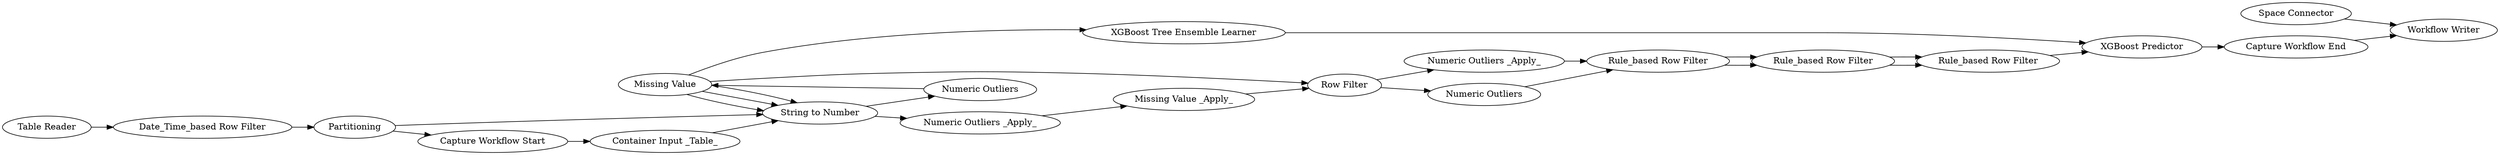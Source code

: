 digraph {
	248 [label="Workflow Writer"]
	1168 [label="Space Connector"]
	1170 [label=Partitioning]
	1173 [label="Capture Workflow End"]
	1175 [label="Capture Workflow Start"]
	1176 [label="Date_Time_based Row Filter"]
	1213 [label="XGBoost Tree Ensemble Learner"]
	1214 [label="XGBoost Predictor"]
	1215 [label="Table Reader"]
	1218 [label="Container Input _Table_"]
	13 [label="Rule_based Row Filter"]
	227 [label="String to Number"]
	229 [label="Row Filter"]
	230 [label="Rule_based Row Filter"]
	231 [label="Rule_based Row Filter"]
	235 [label="Numeric Outliers _Apply_"]
	236 [label="Numeric Outliers _Apply_"]
	237 [label="Missing Value _Apply_"]
	13 [label="Rule_based Row Filter"]
	159 [label="Numeric Outliers"]
	164 [label="Numeric Outliers"]
	227 [label="String to Number"]
	229 [label="Row Filter"]
	230 [label="Rule_based Row Filter"]
	231 [label="Rule_based Row Filter"]
	232 [label="Missing Value"]
	13 -> 230
	227 -> 235
	229 -> 236
	230 -> 231
	235 -> 237
	236 -> 13
	237 -> 229
	13 -> 230
	159 -> 13
	164 -> 232
	227 -> 164
	229 -> 159
	230 -> 231
	232 -> 229
	1168 -> 248
	1170 -> 1175
	1170 -> 227
	1173 -> 248
	1175 -> 1218
	1176 -> 1170
	1213 -> 1214
	1214 -> 1173
	1215 -> 1176
	1218 -> 227
	231 -> 1214
	232 -> 1213
	232 -> 227
	232 -> 227
	232 -> 227
	rankdir=LR
}
